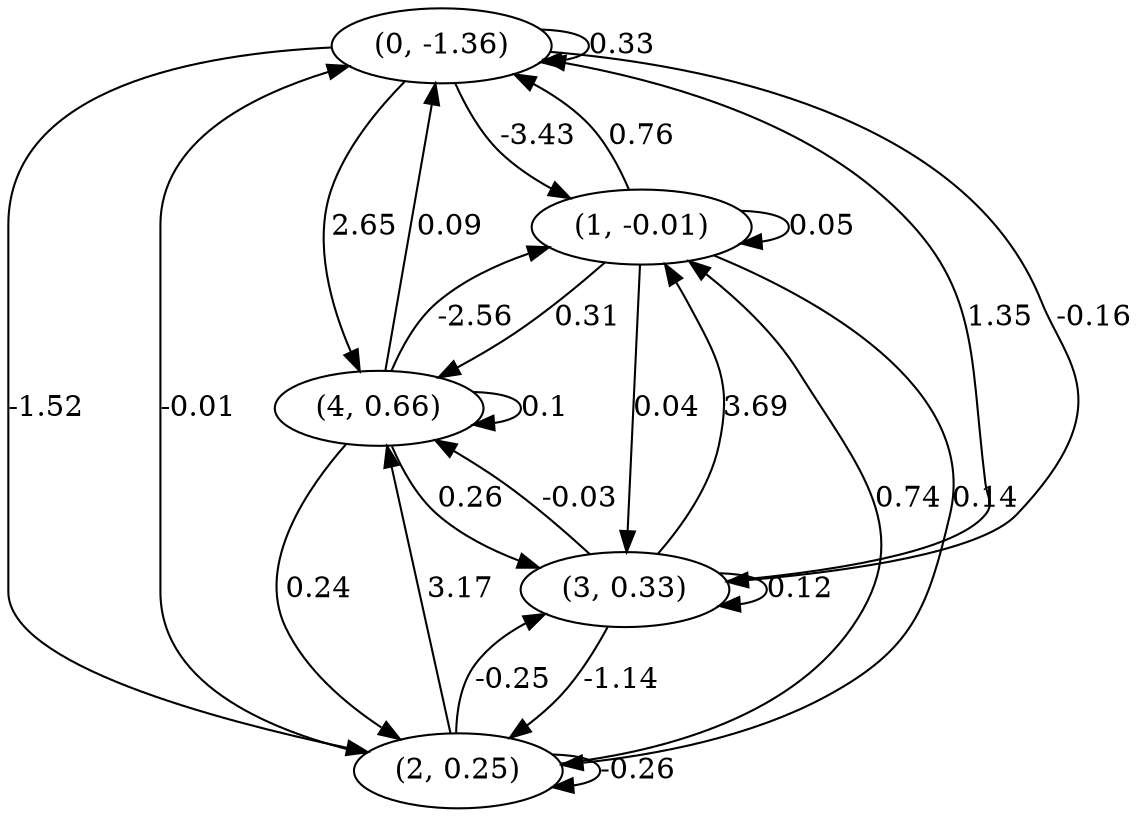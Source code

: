 digraph {
    0 [ label = "(0, -1.36)" ]
    1 [ label = "(1, -0.01)" ]
    2 [ label = "(2, 0.25)" ]
    3 [ label = "(3, 0.33)" ]
    4 [ label = "(4, 0.66)" ]
    0 -> 0 [ label = "0.33" ]
    1 -> 1 [ label = "0.05" ]
    2 -> 2 [ label = "-0.26" ]
    3 -> 3 [ label = "0.12" ]
    4 -> 4 [ label = "0.1" ]
    1 -> 0 [ label = "0.76" ]
    2 -> 0 [ label = "-0.01" ]
    3 -> 0 [ label = "1.35" ]
    4 -> 0 [ label = "0.09" ]
    0 -> 1 [ label = "-3.43" ]
    2 -> 1 [ label = "0.74" ]
    3 -> 1 [ label = "3.69" ]
    4 -> 1 [ label = "-2.56" ]
    0 -> 2 [ label = "-1.52" ]
    1 -> 2 [ label = "0.14" ]
    3 -> 2 [ label = "-1.14" ]
    4 -> 2 [ label = "0.24" ]
    0 -> 3 [ label = "-0.16" ]
    1 -> 3 [ label = "0.04" ]
    2 -> 3 [ label = "-0.25" ]
    4 -> 3 [ label = "0.26" ]
    0 -> 4 [ label = "2.65" ]
    1 -> 4 [ label = "0.31" ]
    2 -> 4 [ label = "3.17" ]
    3 -> 4 [ label = "-0.03" ]
}

